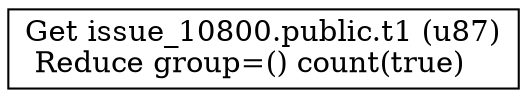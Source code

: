 digraph G {
    node0 [shape = record, label=" Get issue_10800.public.t1 (u87)\l Reduce group=() count(true)\l"]
}
